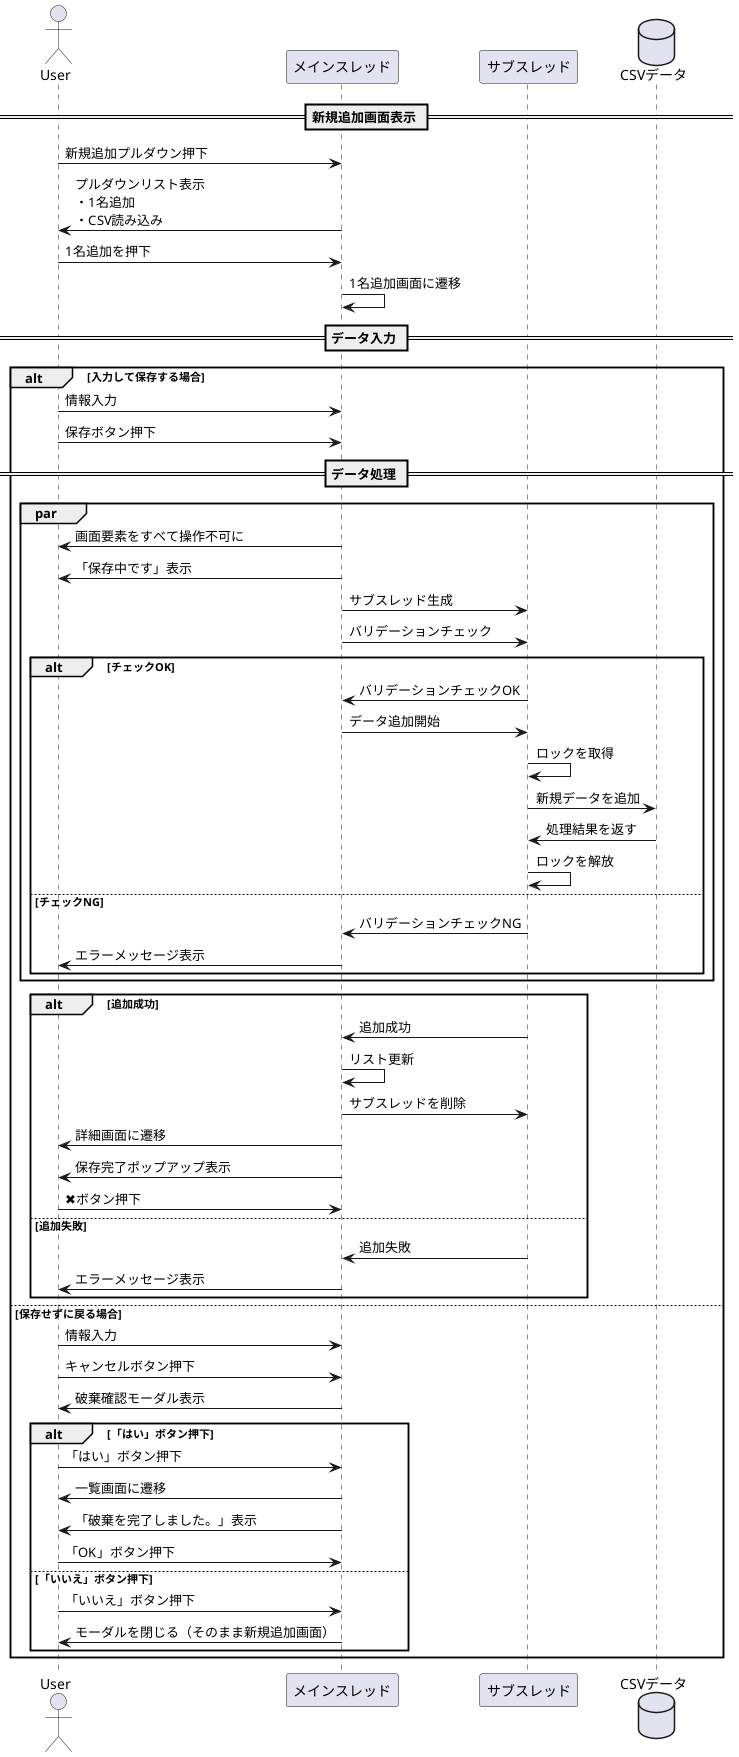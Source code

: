 @startuml addEmployee
actor User
participant メインスレッド
participant サブスレッド
Database CSVデータ

== 新規追加画面表示 ==
User -> メインスレッド : 新規追加プルダウン押下
メインスレッド -> User : プルダウンリスト表示\n・1名追加\n・CSV読み込み
User -> メインスレッド : 1名追加を押下
メインスレッド -> メインスレッド : 1名追加画面に遷移

== データ入力 ==
alt 入力して保存する場合
    User -> メインスレッド : 情報入力
    User -> メインスレッド : 保存ボタン押下

    == データ処理 ==
    par
        メインスレッド -> User : 画面要素をすべて操作不可に
        メインスレッド -> User : 「保存中です」表示
        メインスレッド-> サブスレッド : サブスレッド生成
        メインスレッド-> サブスレッド: バリデーションチェック
        alt チェックOK
            サブスレッド -> メインスレッド : バリデーションチェックOK
            メインスレッド -> サブスレッド : データ追加開始
            サブスレッド -> サブスレッド : ロックを取得
            サブスレッド -> CSVデータ : 新規データを追加
            CSVデータ -> サブスレッド : 処理結果を返す
            サブスレッド -> サブスレッド : ロックを解放
        else チェックNG
            サブスレッド -> メインスレッド : バリデーションチェックNG
            メインスレッド -> User : エラーメッセージ表示
        end
    end
    alt 追加成功
        サブスレッド -> メインスレッド : 追加成功
        メインスレッド-> メインスレッド:リスト更新
        メインスレッド-> サブスレッド : サブスレッドを削除
        メインスレッド -> User : 詳細画面に遷移
        メインスレッド -> User : 保存完了ポップアップ表示
        User -> メインスレッド : ✖ボタン押下
    else 追加失敗
        サブスレッド -> メインスレッド : 追加失敗
        メインスレッド -> User : エラーメッセージ表示
    end
else 保存せずに戻る場合
    User -> メインスレッド : 情報入力
    User -> メインスレッド : キャンセルボタン押下
    メインスレッド -> User : 破棄確認モーダル表示
    alt 「はい」ボタン押下
        User -> メインスレッド : 「はい」ボタン押下
        メインスレッド -> User : 一覧画面に遷移
        メインスレッド -> User : 「破棄を完了しました。」表示
        User -> メインスレッド : 「OK」ボタン押下
    else 「いいえ」ボタン押下
        User -> メインスレッド : 「いいえ」ボタン押下
        メインスレッド -> User : モーダルを閉じる（そのまま新規追加画面）
    end
end
@enduml

